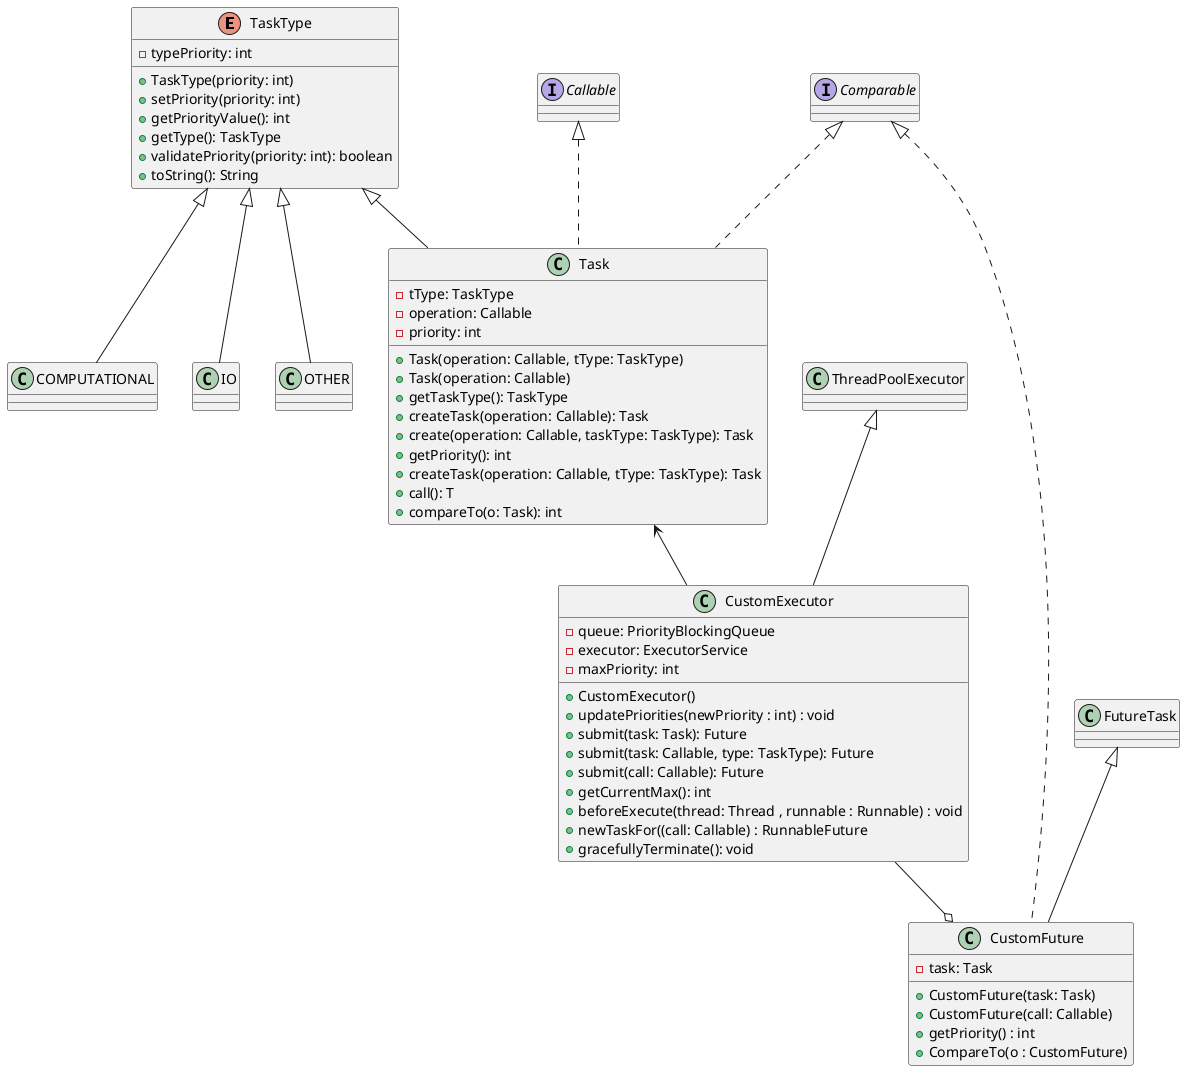 @startuml

enum TaskType {
- typePriority: int
+ TaskType(priority: int)
+ setPriority(priority: int)
+ getPriorityValue(): int
+ getType(): TaskType
+ validatePriority(priority: int): boolean
+ toString(): String
}

class Task {
- tType: TaskType
- operation: Callable
- priority: int
+ Task(operation: Callable, tType: TaskType)
+ Task(operation: Callable)
+ getTaskType(): TaskType
+ createTask(operation: Callable): Task
+ create(operation: Callable, taskType: TaskType): Task
+ getPriority(): int
+ createTask(operation: Callable, tType: TaskType): Task
+ call(): T
+ compareTo(o: Task): int
}

class CustomExecutor {
- queue: PriorityBlockingQueue
- executor: ExecutorService
- maxPriority: int
+ CustomExecutor()
+ updatePriorities(newPriority : int) : void
+ submit(task: Task): Future
+ submit(task: Callable, type: TaskType): Future
+ submit(call: Callable): Future
+ getCurrentMax(): int
+ beforeExecute(thread: Thread , runnable : Runnable) : void
+ newTaskFor((call: Callable) : RunnableFuture
+ gracefullyTerminate(): void

}

class CustomFuture{
- task: Task
+ CustomFuture(task: Task)
+ CustomFuture(call: Callable)
+ getPriority() : int
+ CompareTo(o : CustomFuture)
}



TaskType <|-- COMPUTATIONAL
TaskType <|-- IO
TaskType <|-- OTHER
class Task implements Callable
class Task implements Comparable
class CustomExecutor extends ThreadPoolExecutor
CustomExecutor --o CustomFuture
class CustomFuture implements Comparable
class CustomFuture extends FutureTask


TaskType <|-- Task

Task <-- CustomExecutor


@enduml